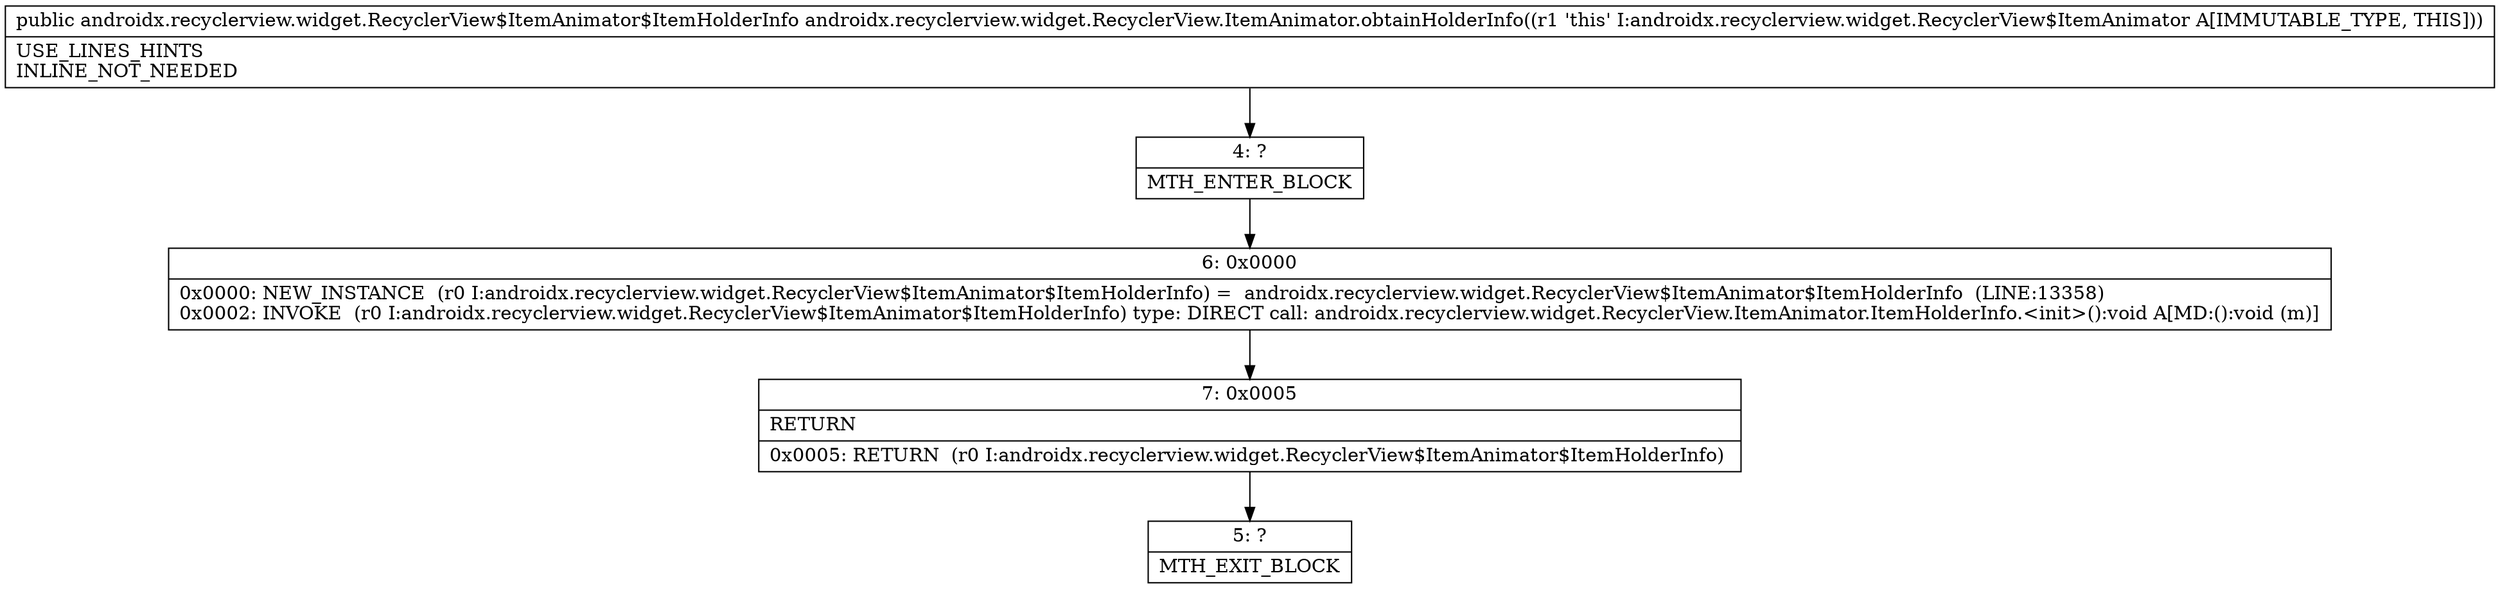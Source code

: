 digraph "CFG forandroidx.recyclerview.widget.RecyclerView.ItemAnimator.obtainHolderInfo()Landroidx\/recyclerview\/widget\/RecyclerView$ItemAnimator$ItemHolderInfo;" {
Node_4 [shape=record,label="{4\:\ ?|MTH_ENTER_BLOCK\l}"];
Node_6 [shape=record,label="{6\:\ 0x0000|0x0000: NEW_INSTANCE  (r0 I:androidx.recyclerview.widget.RecyclerView$ItemAnimator$ItemHolderInfo) =  androidx.recyclerview.widget.RecyclerView$ItemAnimator$ItemHolderInfo  (LINE:13358)\l0x0002: INVOKE  (r0 I:androidx.recyclerview.widget.RecyclerView$ItemAnimator$ItemHolderInfo) type: DIRECT call: androidx.recyclerview.widget.RecyclerView.ItemAnimator.ItemHolderInfo.\<init\>():void A[MD:():void (m)]\l}"];
Node_7 [shape=record,label="{7\:\ 0x0005|RETURN\l|0x0005: RETURN  (r0 I:androidx.recyclerview.widget.RecyclerView$ItemAnimator$ItemHolderInfo) \l}"];
Node_5 [shape=record,label="{5\:\ ?|MTH_EXIT_BLOCK\l}"];
MethodNode[shape=record,label="{public androidx.recyclerview.widget.RecyclerView$ItemAnimator$ItemHolderInfo androidx.recyclerview.widget.RecyclerView.ItemAnimator.obtainHolderInfo((r1 'this' I:androidx.recyclerview.widget.RecyclerView$ItemAnimator A[IMMUTABLE_TYPE, THIS]))  | USE_LINES_HINTS\lINLINE_NOT_NEEDED\l}"];
MethodNode -> Node_4;Node_4 -> Node_6;
Node_6 -> Node_7;
Node_7 -> Node_5;
}

